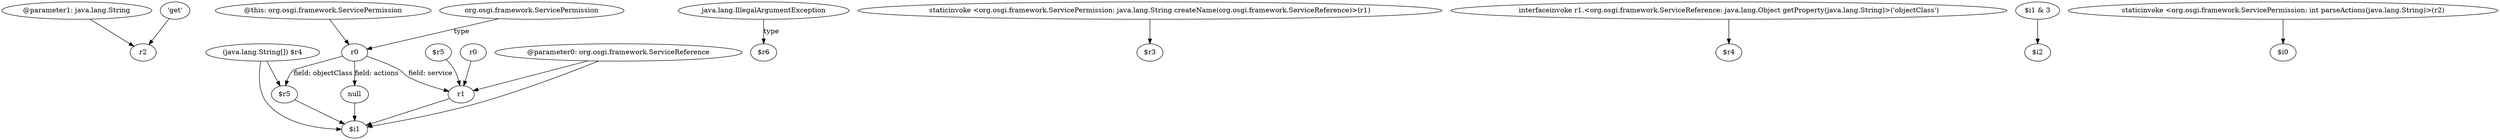 digraph g {
0[label="@parameter1: java.lang.String"]
1[label="r2"]
0->1[label=""]
2[label="r0"]
3[label="null"]
2->3[label="field: actions"]
4[label="(java.lang.String[]) $r4"]
5[label="$r5"]
4->5[label=""]
6[label="java.lang.IllegalArgumentException"]
7[label="$r6"]
6->7[label="type"]
8[label="$i1"]
5->8[label=""]
9[label="'get'"]
9->1[label=""]
10[label="@parameter0: org.osgi.framework.ServiceReference"]
10->8[label=""]
11[label="@this: org.osgi.framework.ServicePermission"]
11->2[label=""]
12[label="r1"]
10->12[label=""]
13[label="staticinvoke <org.osgi.framework.ServicePermission: java.lang.String createName(org.osgi.framework.ServiceReference)>(r1)"]
14[label="$r3"]
13->14[label=""]
15[label="interfaceinvoke r1.<org.osgi.framework.ServiceReference: java.lang.Object getProperty(java.lang.String)>('objectClass')"]
16[label="$r4"]
15->16[label=""]
12->8[label=""]
17[label="$i1 & 3"]
18[label="$i2"]
17->18[label=""]
19[label="$r5"]
19->12[label=""]
2->5[label="field: objectClass"]
20[label="r0"]
20->12[label=""]
21[label="org.osgi.framework.ServicePermission"]
21->2[label="type"]
4->8[label=""]
2->12[label="field: service"]
22[label="staticinvoke <org.osgi.framework.ServicePermission: int parseActions(java.lang.String)>(r2)"]
23[label="$i0"]
22->23[label=""]
3->8[label=""]
}